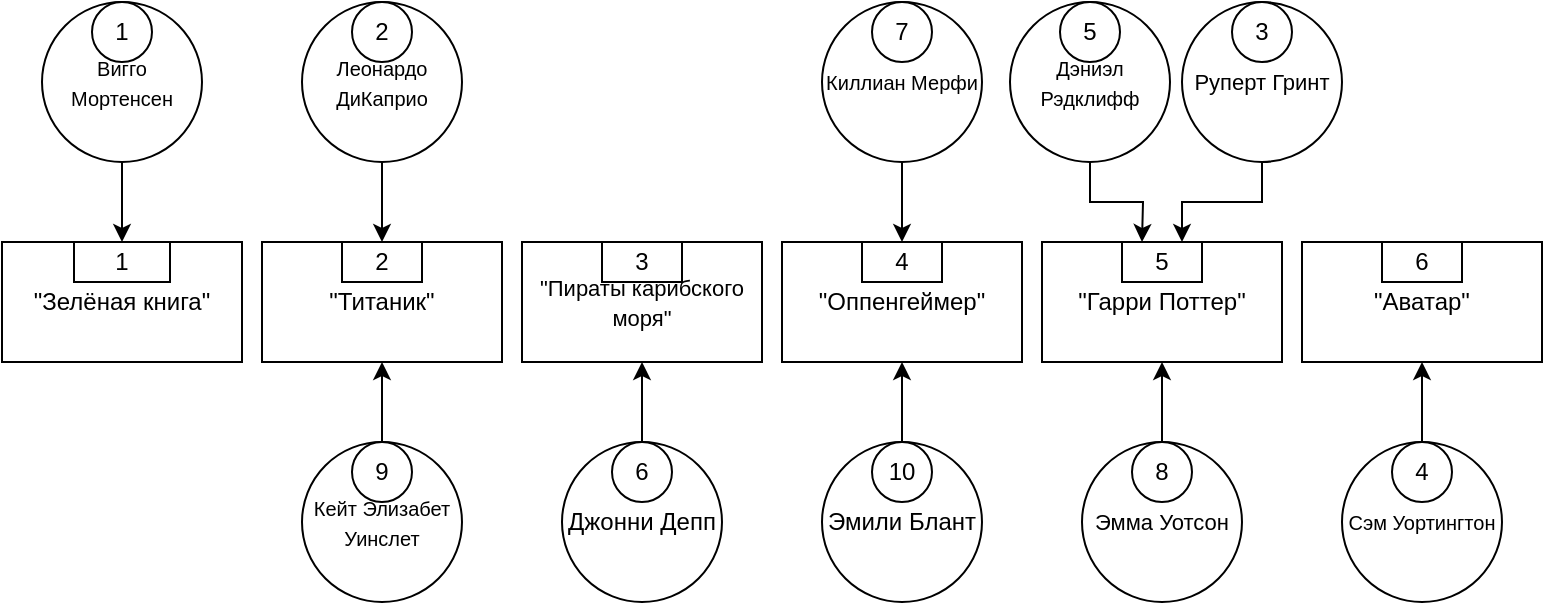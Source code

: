 <mxfile version="24.4.0" type="device" pages="6">
  <diagram name="ActedIn" id="PlSpBsGCGJ0IxdJw_VEc">
    <mxGraphModel dx="1513" dy="446" grid="1" gridSize="10" guides="1" tooltips="1" connect="1" arrows="1" fold="1" page="1" pageScale="1" pageWidth="827" pageHeight="1169" math="0" shadow="0">
      <root>
        <mxCell id="0" />
        <mxCell id="1" parent="0" />
        <mxCell id="qEMQZWJDB2--yvOssFfv-4" value="" style="group" parent="1" vertex="1" connectable="0">
          <mxGeometry x="-90" y="170" width="120" height="60" as="geometry" />
        </mxCell>
        <mxCell id="qEMQZWJDB2--yvOssFfv-2" value="&quot;Зелёная книга&quot;" style="rounded=0;whiteSpace=wrap;html=1;" parent="qEMQZWJDB2--yvOssFfv-4" vertex="1">
          <mxGeometry width="120" height="60" as="geometry" />
        </mxCell>
        <mxCell id="qEMQZWJDB2--yvOssFfv-3" value="1" style="rounded=0;whiteSpace=wrap;html=1;" parent="qEMQZWJDB2--yvOssFfv-4" vertex="1">
          <mxGeometry x="36" width="48" height="20" as="geometry" />
        </mxCell>
        <mxCell id="qEMQZWJDB2--yvOssFfv-5" value="" style="group" parent="1" vertex="1" connectable="0">
          <mxGeometry x="40" y="170" width="120" height="60" as="geometry" />
        </mxCell>
        <mxCell id="qEMQZWJDB2--yvOssFfv-6" value="&quot;Титаник&quot;" style="rounded=0;whiteSpace=wrap;html=1;" parent="qEMQZWJDB2--yvOssFfv-5" vertex="1">
          <mxGeometry width="120" height="60" as="geometry" />
        </mxCell>
        <mxCell id="qEMQZWJDB2--yvOssFfv-7" value="2" style="rounded=0;whiteSpace=wrap;html=1;" parent="qEMQZWJDB2--yvOssFfv-5" vertex="1">
          <mxGeometry x="40" width="40" height="20" as="geometry" />
        </mxCell>
        <mxCell id="qEMQZWJDB2--yvOssFfv-34" value="" style="group" parent="1" vertex="1" connectable="0">
          <mxGeometry x="170" y="170" width="120" height="60" as="geometry" />
        </mxCell>
        <mxCell id="qEMQZWJDB2--yvOssFfv-35" value="&lt;font style=&quot;font-size: 11px;&quot;&gt;&quot;Пираты карибского моря&quot;&lt;/font&gt;" style="rounded=0;whiteSpace=wrap;html=1;" parent="qEMQZWJDB2--yvOssFfv-34" vertex="1">
          <mxGeometry width="120" height="60" as="geometry" />
        </mxCell>
        <mxCell id="qEMQZWJDB2--yvOssFfv-36" value="3" style="rounded=0;whiteSpace=wrap;html=1;" parent="qEMQZWJDB2--yvOssFfv-34" vertex="1">
          <mxGeometry x="40" width="40" height="20" as="geometry" />
        </mxCell>
        <mxCell id="qEMQZWJDB2--yvOssFfv-52" value="" style="group" parent="1" vertex="1" connectable="0">
          <mxGeometry x="430" y="170" width="120" height="60" as="geometry" />
        </mxCell>
        <mxCell id="qEMQZWJDB2--yvOssFfv-53" value="&quot;Гарри Поттер&lt;span style=&quot;background-color: initial;&quot;&gt;&quot;&lt;/span&gt;" style="rounded=0;whiteSpace=wrap;html=1;" parent="qEMQZWJDB2--yvOssFfv-52" vertex="1">
          <mxGeometry width="120" height="60" as="geometry" />
        </mxCell>
        <mxCell id="qEMQZWJDB2--yvOssFfv-54" value="5" style="rounded=0;whiteSpace=wrap;html=1;" parent="qEMQZWJDB2--yvOssFfv-52" vertex="1">
          <mxGeometry x="40" width="40" height="20" as="geometry" />
        </mxCell>
        <mxCell id="qEMQZWJDB2--yvOssFfv-55" value="" style="group" parent="1" vertex="1" connectable="0">
          <mxGeometry x="300" y="170" width="120" height="60" as="geometry" />
        </mxCell>
        <mxCell id="qEMQZWJDB2--yvOssFfv-56" value="&quot;Оппенгеймер&quot;" style="rounded=0;whiteSpace=wrap;html=1;" parent="qEMQZWJDB2--yvOssFfv-55" vertex="1">
          <mxGeometry width="120" height="60" as="geometry" />
        </mxCell>
        <mxCell id="qEMQZWJDB2--yvOssFfv-57" value="4" style="rounded=0;whiteSpace=wrap;html=1;" parent="qEMQZWJDB2--yvOssFfv-55" vertex="1">
          <mxGeometry x="40" width="40" height="20" as="geometry" />
        </mxCell>
        <mxCell id="qEMQZWJDB2--yvOssFfv-60" value="" style="group" parent="1" vertex="1" connectable="0">
          <mxGeometry x="-70" y="50" width="80" height="80" as="geometry" />
        </mxCell>
        <mxCell id="qEMQZWJDB2--yvOssFfv-58" value="&lt;font style=&quot;font-size: 10px;&quot;&gt;Вигго Мортенсен&lt;/font&gt;" style="ellipse;whiteSpace=wrap;html=1;aspect=fixed;" parent="qEMQZWJDB2--yvOssFfv-60" vertex="1">
          <mxGeometry width="80" height="80" as="geometry" />
        </mxCell>
        <mxCell id="qEMQZWJDB2--yvOssFfv-59" value="1" style="ellipse;whiteSpace=wrap;html=1;aspect=fixed;" parent="qEMQZWJDB2--yvOssFfv-60" vertex="1">
          <mxGeometry x="25" width="30" height="30" as="geometry" />
        </mxCell>
        <mxCell id="qEMQZWJDB2--yvOssFfv-64" value="" style="group" parent="1" vertex="1" connectable="0">
          <mxGeometry x="60" y="50" width="80" height="80" as="geometry" />
        </mxCell>
        <mxCell id="qEMQZWJDB2--yvOssFfv-65" value="&lt;font style=&quot;font-size: 10px;&quot;&gt;Леонардо ДиКаприо&lt;/font&gt;" style="ellipse;whiteSpace=wrap;html=1;aspect=fixed;" parent="qEMQZWJDB2--yvOssFfv-64" vertex="1">
          <mxGeometry width="80" height="80" as="geometry" />
        </mxCell>
        <mxCell id="qEMQZWJDB2--yvOssFfv-66" value="2" style="ellipse;whiteSpace=wrap;html=1;aspect=fixed;" parent="qEMQZWJDB2--yvOssFfv-64" vertex="1">
          <mxGeometry x="25" width="30" height="30" as="geometry" />
        </mxCell>
        <mxCell id="qEMQZWJDB2--yvOssFfv-67" value="" style="group" parent="1" vertex="1" connectable="0">
          <mxGeometry x="500" y="50" width="80" height="80" as="geometry" />
        </mxCell>
        <mxCell id="qEMQZWJDB2--yvOssFfv-68" value="&lt;font style=&quot;font-size: 11px;&quot;&gt;Руперт Гринт&lt;/font&gt;" style="ellipse;whiteSpace=wrap;html=1;aspect=fixed;" parent="qEMQZWJDB2--yvOssFfv-67" vertex="1">
          <mxGeometry width="80" height="80" as="geometry" />
        </mxCell>
        <mxCell id="qEMQZWJDB2--yvOssFfv-69" value="3" style="ellipse;whiteSpace=wrap;html=1;aspect=fixed;" parent="qEMQZWJDB2--yvOssFfv-67" vertex="1">
          <mxGeometry x="25" width="30" height="30" as="geometry" />
        </mxCell>
        <mxCell id="qEMQZWJDB2--yvOssFfv-70" value="" style="group" parent="1" vertex="1" connectable="0">
          <mxGeometry x="580" y="270" width="80" height="80" as="geometry" />
        </mxCell>
        <mxCell id="qEMQZWJDB2--yvOssFfv-71" value="&lt;font style=&quot;font-size: 10px;&quot;&gt;Сэм Уортингтон&lt;/font&gt;" style="ellipse;whiteSpace=wrap;html=1;aspect=fixed;" parent="qEMQZWJDB2--yvOssFfv-70" vertex="1">
          <mxGeometry width="80" height="80" as="geometry" />
        </mxCell>
        <mxCell id="qEMQZWJDB2--yvOssFfv-72" value="4" style="ellipse;whiteSpace=wrap;html=1;aspect=fixed;" parent="qEMQZWJDB2--yvOssFfv-70" vertex="1">
          <mxGeometry x="25" width="30" height="30" as="geometry" />
        </mxCell>
        <mxCell id="qEMQZWJDB2--yvOssFfv-73" value="" style="group" parent="1" vertex="1" connectable="0">
          <mxGeometry x="414" y="50" width="80" height="80" as="geometry" />
        </mxCell>
        <mxCell id="h0jHWcOXqo1tlx2U2U4H-17" style="edgeStyle=orthogonalEdgeStyle;rounded=0;orthogonalLoop=1;jettySize=auto;html=1;exitX=0.5;exitY=1;exitDx=0;exitDy=0;" parent="qEMQZWJDB2--yvOssFfv-73" source="qEMQZWJDB2--yvOssFfv-74" edge="1">
          <mxGeometry relative="1" as="geometry">
            <mxPoint x="66" y="120.0" as="targetPoint" />
          </mxGeometry>
        </mxCell>
        <mxCell id="qEMQZWJDB2--yvOssFfv-74" value="&lt;font style=&quot;font-size: 10px;&quot;&gt;Дэниэл Рэдклифф&lt;/font&gt;" style="ellipse;whiteSpace=wrap;html=1;aspect=fixed;" parent="qEMQZWJDB2--yvOssFfv-73" vertex="1">
          <mxGeometry width="80" height="80" as="geometry" />
        </mxCell>
        <mxCell id="qEMQZWJDB2--yvOssFfv-75" value="5" style="ellipse;whiteSpace=wrap;html=1;aspect=fixed;" parent="qEMQZWJDB2--yvOssFfv-73" vertex="1">
          <mxGeometry x="25" width="30" height="30" as="geometry" />
        </mxCell>
        <mxCell id="qEMQZWJDB2--yvOssFfv-76" value="" style="group" parent="1" vertex="1" connectable="0">
          <mxGeometry x="190" y="270" width="80" height="80" as="geometry" />
        </mxCell>
        <mxCell id="qEMQZWJDB2--yvOssFfv-77" value="Джонни Депп" style="ellipse;whiteSpace=wrap;html=1;aspect=fixed;" parent="qEMQZWJDB2--yvOssFfv-76" vertex="1">
          <mxGeometry width="80" height="80" as="geometry" />
        </mxCell>
        <mxCell id="qEMQZWJDB2--yvOssFfv-78" value="6" style="ellipse;whiteSpace=wrap;html=1;aspect=fixed;" parent="qEMQZWJDB2--yvOssFfv-76" vertex="1">
          <mxGeometry x="25" width="30" height="30" as="geometry" />
        </mxCell>
        <mxCell id="qEMQZWJDB2--yvOssFfv-80" value="" style="group" parent="1" vertex="1" connectable="0">
          <mxGeometry x="320" y="50" width="80" height="80" as="geometry" />
        </mxCell>
        <mxCell id="qEMQZWJDB2--yvOssFfv-81" value="&lt;font style=&quot;font-size: 10px;&quot;&gt;Киллиан Мерфи&lt;/font&gt;" style="ellipse;whiteSpace=wrap;html=1;aspect=fixed;" parent="qEMQZWJDB2--yvOssFfv-80" vertex="1">
          <mxGeometry width="80" height="80" as="geometry" />
        </mxCell>
        <mxCell id="qEMQZWJDB2--yvOssFfv-82" value="7" style="ellipse;whiteSpace=wrap;html=1;aspect=fixed;" parent="qEMQZWJDB2--yvOssFfv-80" vertex="1">
          <mxGeometry x="25" width="30" height="30" as="geometry" />
        </mxCell>
        <mxCell id="qEMQZWJDB2--yvOssFfv-83" value="" style="group" parent="1" vertex="1" connectable="0">
          <mxGeometry x="450" y="270" width="80" height="80" as="geometry" />
        </mxCell>
        <mxCell id="qEMQZWJDB2--yvOssFfv-84" value="&lt;span style=&quot;font-size: 11px;&quot;&gt;Эмма Уотсон&lt;/span&gt;" style="ellipse;whiteSpace=wrap;html=1;aspect=fixed;" parent="qEMQZWJDB2--yvOssFfv-83" vertex="1">
          <mxGeometry width="80" height="80" as="geometry" />
        </mxCell>
        <mxCell id="qEMQZWJDB2--yvOssFfv-85" value="8" style="ellipse;whiteSpace=wrap;html=1;aspect=fixed;" parent="qEMQZWJDB2--yvOssFfv-83" vertex="1">
          <mxGeometry x="25" width="30" height="30" as="geometry" />
        </mxCell>
        <mxCell id="qEMQZWJDB2--yvOssFfv-86" value="" style="group" parent="1" vertex="1" connectable="0">
          <mxGeometry x="320" y="270" width="80" height="80" as="geometry" />
        </mxCell>
        <mxCell id="qEMQZWJDB2--yvOssFfv-87" value="Эмили Блант" style="ellipse;whiteSpace=wrap;html=1;aspect=fixed;" parent="qEMQZWJDB2--yvOssFfv-86" vertex="1">
          <mxGeometry width="80" height="80" as="geometry" />
        </mxCell>
        <mxCell id="qEMQZWJDB2--yvOssFfv-88" value="10" style="ellipse;whiteSpace=wrap;html=1;aspect=fixed;" parent="qEMQZWJDB2--yvOssFfv-86" vertex="1">
          <mxGeometry x="25" width="30" height="30" as="geometry" />
        </mxCell>
        <mxCell id="qEMQZWJDB2--yvOssFfv-89" value="" style="group" parent="1" vertex="1" connectable="0">
          <mxGeometry x="60" y="270" width="80" height="80" as="geometry" />
        </mxCell>
        <mxCell id="qEMQZWJDB2--yvOssFfv-90" value="&lt;font style=&quot;font-size: 10px;&quot;&gt;Кейт Элизабет Уинслет&lt;/font&gt;" style="ellipse;whiteSpace=wrap;html=1;aspect=fixed;" parent="qEMQZWJDB2--yvOssFfv-89" vertex="1">
          <mxGeometry width="80" height="80" as="geometry" />
        </mxCell>
        <mxCell id="qEMQZWJDB2--yvOssFfv-91" value="9" style="ellipse;whiteSpace=wrap;html=1;aspect=fixed;" parent="qEMQZWJDB2--yvOssFfv-89" vertex="1">
          <mxGeometry x="25" width="30" height="30" as="geometry" />
        </mxCell>
        <mxCell id="qEMQZWJDB2--yvOssFfv-106" value="" style="endArrow=classic;html=1;rounded=0;entryX=0.5;entryY=1;entryDx=0;entryDy=0;" parent="1" source="qEMQZWJDB2--yvOssFfv-77" target="qEMQZWJDB2--yvOssFfv-35" edge="1">
          <mxGeometry width="50" height="50" relative="1" as="geometry">
            <mxPoint x="320" y="350" as="sourcePoint" />
            <mxPoint x="370" y="300" as="targetPoint" />
          </mxGeometry>
        </mxCell>
        <mxCell id="h0jHWcOXqo1tlx2U2U4H-2" style="edgeStyle=orthogonalEdgeStyle;rounded=0;orthogonalLoop=1;jettySize=auto;html=1;exitX=0.5;exitY=1;exitDx=0;exitDy=0;entryX=0.5;entryY=0;entryDx=0;entryDy=0;" parent="1" source="qEMQZWJDB2--yvOssFfv-65" target="qEMQZWJDB2--yvOssFfv-7" edge="1">
          <mxGeometry relative="1" as="geometry" />
        </mxCell>
        <mxCell id="h0jHWcOXqo1tlx2U2U4H-5" style="edgeStyle=orthogonalEdgeStyle;rounded=0;orthogonalLoop=1;jettySize=auto;html=1;exitX=0.5;exitY=0;exitDx=0;exitDy=0;entryX=0.5;entryY=1;entryDx=0;entryDy=0;" parent="1" source="qEMQZWJDB2--yvOssFfv-91" target="qEMQZWJDB2--yvOssFfv-6" edge="1">
          <mxGeometry relative="1" as="geometry" />
        </mxCell>
        <mxCell id="h0jHWcOXqo1tlx2U2U4H-6" style="edgeStyle=orthogonalEdgeStyle;rounded=0;orthogonalLoop=1;jettySize=auto;html=1;exitX=0.5;exitY=1;exitDx=0;exitDy=0;entryX=0.5;entryY=0;entryDx=0;entryDy=0;" parent="1" source="qEMQZWJDB2--yvOssFfv-58" target="qEMQZWJDB2--yvOssFfv-3" edge="1">
          <mxGeometry relative="1" as="geometry" />
        </mxCell>
        <mxCell id="h0jHWcOXqo1tlx2U2U4H-7" style="edgeStyle=orthogonalEdgeStyle;rounded=0;orthogonalLoop=1;jettySize=auto;html=1;exitX=0.5;exitY=0;exitDx=0;exitDy=0;entryX=0.5;entryY=1;entryDx=0;entryDy=0;" parent="1" source="qEMQZWJDB2--yvOssFfv-85" target="qEMQZWJDB2--yvOssFfv-53" edge="1">
          <mxGeometry relative="1" as="geometry" />
        </mxCell>
        <mxCell id="h0jHWcOXqo1tlx2U2U4H-10" style="edgeStyle=orthogonalEdgeStyle;rounded=0;orthogonalLoop=1;jettySize=auto;html=1;exitX=0.5;exitY=0;exitDx=0;exitDy=0;entryX=0.5;entryY=1;entryDx=0;entryDy=0;" parent="1" source="qEMQZWJDB2--yvOssFfv-88" target="qEMQZWJDB2--yvOssFfv-56" edge="1">
          <mxGeometry relative="1" as="geometry" />
        </mxCell>
        <mxCell id="h0jHWcOXqo1tlx2U2U4H-11" style="edgeStyle=orthogonalEdgeStyle;rounded=0;orthogonalLoop=1;jettySize=auto;html=1;exitX=0.5;exitY=1;exitDx=0;exitDy=0;entryX=0.5;entryY=0;entryDx=0;entryDy=0;" parent="1" source="qEMQZWJDB2--yvOssFfv-81" target="qEMQZWJDB2--yvOssFfv-57" edge="1">
          <mxGeometry relative="1" as="geometry" />
        </mxCell>
        <mxCell id="h0jHWcOXqo1tlx2U2U4H-12" value="" style="group" parent="1" vertex="1" connectable="0">
          <mxGeometry x="560" y="170" width="120" height="60" as="geometry" />
        </mxCell>
        <mxCell id="h0jHWcOXqo1tlx2U2U4H-13" value="&quot;Аватар&lt;span style=&quot;background-color: initial;&quot;&gt;&quot;&lt;/span&gt;" style="rounded=0;whiteSpace=wrap;html=1;" parent="h0jHWcOXqo1tlx2U2U4H-12" vertex="1">
          <mxGeometry width="120" height="60" as="geometry" />
        </mxCell>
        <mxCell id="h0jHWcOXqo1tlx2U2U4H-14" value="6" style="rounded=0;whiteSpace=wrap;html=1;" parent="h0jHWcOXqo1tlx2U2U4H-12" vertex="1">
          <mxGeometry x="40" width="40" height="20" as="geometry" />
        </mxCell>
        <mxCell id="h0jHWcOXqo1tlx2U2U4H-15" style="edgeStyle=orthogonalEdgeStyle;rounded=0;orthogonalLoop=1;jettySize=auto;html=1;exitX=0.5;exitY=0;exitDx=0;exitDy=0;entryX=0.5;entryY=1;entryDx=0;entryDy=0;" parent="1" source="qEMQZWJDB2--yvOssFfv-72" target="h0jHWcOXqo1tlx2U2U4H-13" edge="1">
          <mxGeometry relative="1" as="geometry" />
        </mxCell>
        <mxCell id="h0jHWcOXqo1tlx2U2U4H-18" style="edgeStyle=orthogonalEdgeStyle;rounded=0;orthogonalLoop=1;jettySize=auto;html=1;exitX=0.5;exitY=1;exitDx=0;exitDy=0;entryX=0.75;entryY=0;entryDx=0;entryDy=0;" parent="1" source="qEMQZWJDB2--yvOssFfv-68" target="qEMQZWJDB2--yvOssFfv-54" edge="1">
          <mxGeometry relative="1" as="geometry" />
        </mxCell>
      </root>
    </mxGraphModel>
  </diagram>
  <diagram id="mFFt9ekkGGfdDTE-TuGq" name="Actors">
    <mxGraphModel dx="686" dy="446" grid="1" gridSize="10" guides="1" tooltips="1" connect="1" arrows="1" fold="1" page="1" pageScale="1" pageWidth="500" pageHeight="300" math="0" shadow="0">
      <root>
        <mxCell id="0" />
        <mxCell id="1" parent="0" />
        <mxCell id="yEF9tj4p_r8RXt7gNCcm-1" value="" style="group" vertex="1" connectable="0" parent="1">
          <mxGeometry x="30" y="65" width="80" height="80" as="geometry" />
        </mxCell>
        <mxCell id="yEF9tj4p_r8RXt7gNCcm-2" value="&lt;font style=&quot;font-size: 10px;&quot;&gt;Вигго Мортенсен&lt;/font&gt;" style="ellipse;whiteSpace=wrap;html=1;aspect=fixed;" vertex="1" parent="yEF9tj4p_r8RXt7gNCcm-1">
          <mxGeometry width="80" height="80" as="geometry" />
        </mxCell>
        <mxCell id="yEF9tj4p_r8RXt7gNCcm-3" value="1" style="ellipse;whiteSpace=wrap;html=1;aspect=fixed;" vertex="1" parent="yEF9tj4p_r8RXt7gNCcm-1">
          <mxGeometry x="25" width="30" height="30" as="geometry" />
        </mxCell>
        <mxCell id="EAc68Z6JrPX5ss8BzaEg-1" value="" style="group" vertex="1" connectable="0" parent="1">
          <mxGeometry x="120" y="65" width="80" height="80" as="geometry" />
        </mxCell>
        <mxCell id="EAc68Z6JrPX5ss8BzaEg-2" value="&lt;font style=&quot;font-size: 10px;&quot;&gt;Леонардо ДиКаприо&lt;/font&gt;" style="ellipse;whiteSpace=wrap;html=1;aspect=fixed;" vertex="1" parent="EAc68Z6JrPX5ss8BzaEg-1">
          <mxGeometry width="80" height="80" as="geometry" />
        </mxCell>
        <mxCell id="EAc68Z6JrPX5ss8BzaEg-3" value="2" style="ellipse;whiteSpace=wrap;html=1;aspect=fixed;" vertex="1" parent="EAc68Z6JrPX5ss8BzaEg-1">
          <mxGeometry x="25" width="30" height="30" as="geometry" />
        </mxCell>
        <mxCell id="EAc68Z6JrPX5ss8BzaEg-4" value="" style="group" vertex="1" connectable="0" parent="1">
          <mxGeometry x="210" y="65" width="80" height="80" as="geometry" />
        </mxCell>
        <mxCell id="EAc68Z6JrPX5ss8BzaEg-5" value="&lt;font style=&quot;font-size: 11px;&quot;&gt;Руперт Гринт&lt;/font&gt;" style="ellipse;whiteSpace=wrap;html=1;aspect=fixed;" vertex="1" parent="EAc68Z6JrPX5ss8BzaEg-4">
          <mxGeometry width="80" height="80" as="geometry" />
        </mxCell>
        <mxCell id="EAc68Z6JrPX5ss8BzaEg-6" value="3" style="ellipse;whiteSpace=wrap;html=1;aspect=fixed;" vertex="1" parent="EAc68Z6JrPX5ss8BzaEg-4">
          <mxGeometry x="25" width="30" height="30" as="geometry" />
        </mxCell>
        <mxCell id="EAc68Z6JrPX5ss8BzaEg-7" value="" style="group" vertex="1" connectable="0" parent="1">
          <mxGeometry x="300" y="65" width="80" height="80" as="geometry" />
        </mxCell>
        <mxCell id="EAc68Z6JrPX5ss8BzaEg-8" value="&lt;font style=&quot;font-size: 10px;&quot;&gt;Сэм Уортингтон&lt;/font&gt;" style="ellipse;whiteSpace=wrap;html=1;aspect=fixed;" vertex="1" parent="EAc68Z6JrPX5ss8BzaEg-7">
          <mxGeometry width="80" height="80" as="geometry" />
        </mxCell>
        <mxCell id="EAc68Z6JrPX5ss8BzaEg-9" value="4" style="ellipse;whiteSpace=wrap;html=1;aspect=fixed;" vertex="1" parent="EAc68Z6JrPX5ss8BzaEg-7">
          <mxGeometry x="25" width="30" height="30" as="geometry" />
        </mxCell>
        <mxCell id="EAc68Z6JrPX5ss8BzaEg-10" value="" style="group" vertex="1" connectable="0" parent="1">
          <mxGeometry x="390" y="65" width="80" height="80" as="geometry" />
        </mxCell>
        <mxCell id="EAc68Z6JrPX5ss8BzaEg-12" value="&lt;font style=&quot;font-size: 10px;&quot;&gt;Дэниэл Рэдклифф&lt;/font&gt;" style="ellipse;whiteSpace=wrap;html=1;aspect=fixed;" vertex="1" parent="EAc68Z6JrPX5ss8BzaEg-10">
          <mxGeometry width="80" height="80" as="geometry" />
        </mxCell>
        <mxCell id="EAc68Z6JrPX5ss8BzaEg-13" value="5" style="ellipse;whiteSpace=wrap;html=1;aspect=fixed;" vertex="1" parent="EAc68Z6JrPX5ss8BzaEg-10">
          <mxGeometry x="25" width="30" height="30" as="geometry" />
        </mxCell>
        <mxCell id="EAc68Z6JrPX5ss8BzaEg-14" value="" style="group" vertex="1" connectable="0" parent="1">
          <mxGeometry x="30" y="155" width="80" height="80" as="geometry" />
        </mxCell>
        <mxCell id="EAc68Z6JrPX5ss8BzaEg-15" value="Джонни Депп" style="ellipse;whiteSpace=wrap;html=1;aspect=fixed;" vertex="1" parent="EAc68Z6JrPX5ss8BzaEg-14">
          <mxGeometry width="80" height="80" as="geometry" />
        </mxCell>
        <mxCell id="EAc68Z6JrPX5ss8BzaEg-16" value="6" style="ellipse;whiteSpace=wrap;html=1;aspect=fixed;" vertex="1" parent="EAc68Z6JrPX5ss8BzaEg-14">
          <mxGeometry x="25" width="30" height="30" as="geometry" />
        </mxCell>
        <mxCell id="EAc68Z6JrPX5ss8BzaEg-17" value="" style="group" vertex="1" connectable="0" parent="1">
          <mxGeometry x="120" y="155" width="80" height="80" as="geometry" />
        </mxCell>
        <mxCell id="EAc68Z6JrPX5ss8BzaEg-18" value="&lt;font style=&quot;font-size: 10px;&quot;&gt;Киллиан Мерфи&lt;/font&gt;" style="ellipse;whiteSpace=wrap;html=1;aspect=fixed;" vertex="1" parent="EAc68Z6JrPX5ss8BzaEg-17">
          <mxGeometry width="80" height="80" as="geometry" />
        </mxCell>
        <mxCell id="EAc68Z6JrPX5ss8BzaEg-19" value="7" style="ellipse;whiteSpace=wrap;html=1;aspect=fixed;" vertex="1" parent="EAc68Z6JrPX5ss8BzaEg-17">
          <mxGeometry x="25" width="30" height="30" as="geometry" />
        </mxCell>
        <mxCell id="EAc68Z6JrPX5ss8BzaEg-20" value="" style="group" vertex="1" connectable="0" parent="1">
          <mxGeometry x="210" y="155" width="80" height="80" as="geometry" />
        </mxCell>
        <mxCell id="EAc68Z6JrPX5ss8BzaEg-21" value="&lt;span style=&quot;font-size: 11px;&quot;&gt;Эмма Уотсон&lt;/span&gt;" style="ellipse;whiteSpace=wrap;html=1;aspect=fixed;" vertex="1" parent="EAc68Z6JrPX5ss8BzaEg-20">
          <mxGeometry width="80" height="80" as="geometry" />
        </mxCell>
        <mxCell id="EAc68Z6JrPX5ss8BzaEg-22" value="8" style="ellipse;whiteSpace=wrap;html=1;aspect=fixed;" vertex="1" parent="EAc68Z6JrPX5ss8BzaEg-20">
          <mxGeometry x="25" width="30" height="30" as="geometry" />
        </mxCell>
        <mxCell id="EAc68Z6JrPX5ss8BzaEg-23" value="" style="group" vertex="1" connectable="0" parent="1">
          <mxGeometry x="390" y="155" width="80" height="80" as="geometry" />
        </mxCell>
        <mxCell id="EAc68Z6JrPX5ss8BzaEg-24" value="Эмили Блант" style="ellipse;whiteSpace=wrap;html=1;aspect=fixed;" vertex="1" parent="EAc68Z6JrPX5ss8BzaEg-23">
          <mxGeometry width="80" height="80" as="geometry" />
        </mxCell>
        <mxCell id="EAc68Z6JrPX5ss8BzaEg-25" value="10" style="ellipse;whiteSpace=wrap;html=1;aspect=fixed;" vertex="1" parent="EAc68Z6JrPX5ss8BzaEg-23">
          <mxGeometry x="25" width="30" height="30" as="geometry" />
        </mxCell>
        <mxCell id="EAc68Z6JrPX5ss8BzaEg-26" value="" style="group" vertex="1" connectable="0" parent="1">
          <mxGeometry x="300" y="155" width="80" height="80" as="geometry" />
        </mxCell>
        <mxCell id="EAc68Z6JrPX5ss8BzaEg-27" value="&lt;font style=&quot;font-size: 11px;&quot;&gt;Кейт Уинслет&lt;/font&gt;" style="ellipse;whiteSpace=wrap;html=1;aspect=fixed;" vertex="1" parent="EAc68Z6JrPX5ss8BzaEg-26">
          <mxGeometry width="80" height="80" as="geometry" />
        </mxCell>
        <mxCell id="EAc68Z6JrPX5ss8BzaEg-28" value="9" style="ellipse;whiteSpace=wrap;html=1;aspect=fixed;" vertex="1" parent="EAc68Z6JrPX5ss8BzaEg-26">
          <mxGeometry x="25" width="30" height="30" as="geometry" />
        </mxCell>
      </root>
    </mxGraphModel>
  </diagram>
  <diagram id="PGZhDbSwZneLyTQ-TcBW" name="Movies">
    <mxGraphModel dx="686" dy="446" grid="1" gridSize="10" guides="1" tooltips="1" connect="1" arrows="1" fold="1" page="1" pageScale="1" pageWidth="500" pageHeight="300" math="0" shadow="0">
      <root>
        <mxCell id="0" />
        <mxCell id="1" parent="0" />
        <mxCell id="o5dYs5cnmh-R3kC65W7h-1" value="" style="group" vertex="1" connectable="0" parent="1">
          <mxGeometry x="60" y="80" width="120" height="60" as="geometry" />
        </mxCell>
        <mxCell id="o5dYs5cnmh-R3kC65W7h-2" value="&quot;Зелёная книга&quot;" style="rounded=0;whiteSpace=wrap;html=1;" vertex="1" parent="o5dYs5cnmh-R3kC65W7h-1">
          <mxGeometry width="120" height="60" as="geometry" />
        </mxCell>
        <mxCell id="o5dYs5cnmh-R3kC65W7h-3" value="1" style="rounded=0;whiteSpace=wrap;html=1;" vertex="1" parent="o5dYs5cnmh-R3kC65W7h-1">
          <mxGeometry x="36" width="48" height="20" as="geometry" />
        </mxCell>
        <mxCell id="o5dYs5cnmh-R3kC65W7h-4" value="" style="group" vertex="1" connectable="0" parent="1">
          <mxGeometry x="190" y="80" width="120" height="60" as="geometry" />
        </mxCell>
        <mxCell id="o5dYs5cnmh-R3kC65W7h-5" value="&quot;Титаник&quot;" style="rounded=0;whiteSpace=wrap;html=1;" vertex="1" parent="o5dYs5cnmh-R3kC65W7h-4">
          <mxGeometry width="120" height="60" as="geometry" />
        </mxCell>
        <mxCell id="o5dYs5cnmh-R3kC65W7h-6" value="2" style="rounded=0;whiteSpace=wrap;html=1;" vertex="1" parent="o5dYs5cnmh-R3kC65W7h-4">
          <mxGeometry x="40" width="40" height="20" as="geometry" />
        </mxCell>
        <mxCell id="o5dYs5cnmh-R3kC65W7h-7" value="" style="group" vertex="1" connectable="0" parent="1">
          <mxGeometry x="320" y="80" width="120" height="60" as="geometry" />
        </mxCell>
        <mxCell id="o5dYs5cnmh-R3kC65W7h-8" value="&lt;font style=&quot;font-size: 10px;&quot;&gt;&quot;Пираты карибского моря&quot;&lt;/font&gt;" style="rounded=0;whiteSpace=wrap;html=1;" vertex="1" parent="o5dYs5cnmh-R3kC65W7h-7">
          <mxGeometry width="120" height="60" as="geometry" />
        </mxCell>
        <mxCell id="o5dYs5cnmh-R3kC65W7h-9" value="3" style="rounded=0;whiteSpace=wrap;html=1;" vertex="1" parent="o5dYs5cnmh-R3kC65W7h-7">
          <mxGeometry x="40" width="40" height="20" as="geometry" />
        </mxCell>
        <mxCell id="o5dYs5cnmh-R3kC65W7h-10" value="" style="group" vertex="1" connectable="0" parent="1">
          <mxGeometry x="190" y="160" width="120" height="60" as="geometry" />
        </mxCell>
        <mxCell id="o5dYs5cnmh-R3kC65W7h-11" value="&quot;Гарри Поттер&lt;span style=&quot;background-color: initial;&quot;&gt;&quot;&lt;/span&gt;" style="rounded=0;whiteSpace=wrap;html=1;" vertex="1" parent="o5dYs5cnmh-R3kC65W7h-10">
          <mxGeometry width="120" height="60" as="geometry" />
        </mxCell>
        <mxCell id="o5dYs5cnmh-R3kC65W7h-12" value="5" style="rounded=0;whiteSpace=wrap;html=1;" vertex="1" parent="o5dYs5cnmh-R3kC65W7h-10">
          <mxGeometry x="40" width="40" height="20" as="geometry" />
        </mxCell>
        <mxCell id="o5dYs5cnmh-R3kC65W7h-13" value="" style="group" vertex="1" connectable="0" parent="1">
          <mxGeometry x="60" y="160" width="120" height="60" as="geometry" />
        </mxCell>
        <mxCell id="o5dYs5cnmh-R3kC65W7h-14" value="&quot;Оппенгеймер&quot;" style="rounded=0;whiteSpace=wrap;html=1;" vertex="1" parent="o5dYs5cnmh-R3kC65W7h-13">
          <mxGeometry width="120" height="60" as="geometry" />
        </mxCell>
        <mxCell id="o5dYs5cnmh-R3kC65W7h-15" value="4" style="rounded=0;whiteSpace=wrap;html=1;" vertex="1" parent="o5dYs5cnmh-R3kC65W7h-13">
          <mxGeometry x="40" width="40" height="20" as="geometry" />
        </mxCell>
        <mxCell id="o5dYs5cnmh-R3kC65W7h-16" value="" style="group" vertex="1" connectable="0" parent="1">
          <mxGeometry x="320" y="160" width="120" height="60" as="geometry" />
        </mxCell>
        <mxCell id="o5dYs5cnmh-R3kC65W7h-17" value="&quot;Аватар&lt;span style=&quot;background-color: initial;&quot;&gt;&quot;&lt;/span&gt;" style="rounded=0;whiteSpace=wrap;html=1;" vertex="1" parent="o5dYs5cnmh-R3kC65W7h-16">
          <mxGeometry width="120" height="60" as="geometry" />
        </mxCell>
        <mxCell id="o5dYs5cnmh-R3kC65W7h-18" value="6" style="rounded=0;whiteSpace=wrap;html=1;" vertex="1" parent="o5dYs5cnmh-R3kC65W7h-16">
          <mxGeometry x="40" width="40" height="20" as="geometry" />
        </mxCell>
      </root>
    </mxGraphModel>
  </diagram>
  <diagram id="G3fd3ksABEgHY1vT0M8Q" name="Genres">
    <mxGraphModel dx="686" dy="446" grid="1" gridSize="10" guides="1" tooltips="1" connect="1" arrows="1" fold="1" page="1" pageScale="1" pageWidth="500" pageHeight="300" math="0" shadow="0">
      <root>
        <mxCell id="0" />
        <mxCell id="1" parent="0" />
        <mxCell id="WUdRi0kUkS2mhOtpTz_X-3" value="" style="group" vertex="1" connectable="0" parent="1">
          <mxGeometry x="123" y="60" width="120" height="80" as="geometry" />
        </mxCell>
        <mxCell id="WUdRi0kUkS2mhOtpTz_X-1" value="Фантастика" style="shape=hexagon;perimeter=hexagonPerimeter2;whiteSpace=wrap;html=1;fixedSize=1;" vertex="1" parent="WUdRi0kUkS2mhOtpTz_X-3">
          <mxGeometry width="120.0" height="80" as="geometry" />
        </mxCell>
        <mxCell id="WUdRi0kUkS2mhOtpTz_X-2" value="1" style="shape=hexagon;perimeter=hexagonPerimeter2;whiteSpace=wrap;html=1;fixedSize=1;" vertex="1" parent="WUdRi0kUkS2mhOtpTz_X-3">
          <mxGeometry x="35" width="50" height="26.67" as="geometry" />
        </mxCell>
        <mxCell id="WUdRi0kUkS2mhOtpTz_X-4" value="" style="group" vertex="1" connectable="0" parent="1">
          <mxGeometry x="258" y="160" width="120" height="80" as="geometry" />
        </mxCell>
        <mxCell id="WUdRi0kUkS2mhOtpTz_X-5" value="Боевик" style="shape=hexagon;perimeter=hexagonPerimeter2;whiteSpace=wrap;html=1;fixedSize=1;" vertex="1" parent="WUdRi0kUkS2mhOtpTz_X-4">
          <mxGeometry width="120.0" height="80" as="geometry" />
        </mxCell>
        <mxCell id="WUdRi0kUkS2mhOtpTz_X-6" value="4" style="shape=hexagon;perimeter=hexagonPerimeter2;whiteSpace=wrap;html=1;fixedSize=1;" vertex="1" parent="WUdRi0kUkS2mhOtpTz_X-4">
          <mxGeometry x="35" width="50" height="26.67" as="geometry" />
        </mxCell>
        <mxCell id="WUdRi0kUkS2mhOtpTz_X-7" value="" style="group" vertex="1" connectable="0" parent="1">
          <mxGeometry x="123" y="160" width="120" height="80" as="geometry" />
        </mxCell>
        <mxCell id="WUdRi0kUkS2mhOtpTz_X-8" value="Драма" style="shape=hexagon;perimeter=hexagonPerimeter2;whiteSpace=wrap;html=1;fixedSize=1;" vertex="1" parent="WUdRi0kUkS2mhOtpTz_X-7">
          <mxGeometry width="120.0" height="80" as="geometry" />
        </mxCell>
        <mxCell id="WUdRi0kUkS2mhOtpTz_X-9" value="3" style="shape=hexagon;perimeter=hexagonPerimeter2;whiteSpace=wrap;html=1;fixedSize=1;" vertex="1" parent="WUdRi0kUkS2mhOtpTz_X-7">
          <mxGeometry x="35" width="50" height="26.67" as="geometry" />
        </mxCell>
        <mxCell id="WUdRi0kUkS2mhOtpTz_X-10" value="" style="group" vertex="1" connectable="0" parent="1">
          <mxGeometry x="258" y="60" width="120" height="80" as="geometry" />
        </mxCell>
        <mxCell id="WUdRi0kUkS2mhOtpTz_X-11" value="Биография" style="shape=hexagon;perimeter=hexagonPerimeter2;whiteSpace=wrap;html=1;fixedSize=1;" vertex="1" parent="WUdRi0kUkS2mhOtpTz_X-10">
          <mxGeometry width="120.0" height="80" as="geometry" />
        </mxCell>
        <mxCell id="WUdRi0kUkS2mhOtpTz_X-12" value="2" style="shape=hexagon;perimeter=hexagonPerimeter2;whiteSpace=wrap;html=1;fixedSize=1;" vertex="1" parent="WUdRi0kUkS2mhOtpTz_X-10">
          <mxGeometry x="35" width="50" height="26.67" as="geometry" />
        </mxCell>
      </root>
    </mxGraphModel>
  </diagram>
  <diagram id="zKzr5q3usKBdQnLQ4zQx" name="BelongsTo">
    <mxGraphModel dx="686" dy="446" grid="1" gridSize="10" guides="1" tooltips="1" connect="1" arrows="1" fold="1" page="1" pageScale="1" pageWidth="700" pageHeight="500" math="0" shadow="0">
      <root>
        <mxCell id="0" />
        <mxCell id="1" parent="0" />
        <mxCell id="3KzenAWJFMxRp1L57PFy-4" value="" style="group" vertex="1" connectable="0" parent="1">
          <mxGeometry x="350" y="170" width="110" height="60" as="geometry" />
        </mxCell>
        <mxCell id="3KzenAWJFMxRp1L57PFy-5" value="Боевик" style="shape=hexagon;perimeter=hexagonPerimeter2;whiteSpace=wrap;html=1;fixedSize=1;" vertex="1" parent="3KzenAWJFMxRp1L57PFy-4">
          <mxGeometry width="110.0" height="60" as="geometry" />
        </mxCell>
        <mxCell id="3KzenAWJFMxRp1L57PFy-6" value="4" style="shape=hexagon;perimeter=hexagonPerimeter2;whiteSpace=wrap;html=1;fixedSize=1;" vertex="1" parent="3KzenAWJFMxRp1L57PFy-4">
          <mxGeometry x="32.083" width="45.833" height="20.003" as="geometry" />
        </mxCell>
        <mxCell id="3KzenAWJFMxRp1L57PFy-10" value="" style="group" vertex="1" connectable="0" parent="1">
          <mxGeometry x="230" y="170" width="115" height="80" as="geometry" />
        </mxCell>
        <mxCell id="3KzenAWJFMxRp1L57PFy-11" value="Биография" style="shape=hexagon;perimeter=hexagonPerimeter2;whiteSpace=wrap;html=1;fixedSize=1;" vertex="1" parent="3KzenAWJFMxRp1L57PFy-10">
          <mxGeometry width="110.0" height="60" as="geometry" />
        </mxCell>
        <mxCell id="3KzenAWJFMxRp1L57PFy-12" value="2" style="shape=hexagon;perimeter=hexagonPerimeter2;whiteSpace=wrap;html=1;fixedSize=1;" vertex="1" parent="3KzenAWJFMxRp1L57PFy-10">
          <mxGeometry x="32.083" width="45.833" height="20.003" as="geometry" />
        </mxCell>
        <mxCell id="RtPxVhaJmh8SJWWHHlJ_-1" value="" style="group" vertex="1" connectable="0" parent="1">
          <mxGeometry x="225" y="80" width="120" height="60" as="geometry" />
        </mxCell>
        <mxCell id="RtPxVhaJmh8SJWWHHlJ_-2" value="&quot;Зелёная книга&quot;" style="rounded=0;whiteSpace=wrap;html=1;" vertex="1" parent="RtPxVhaJmh8SJWWHHlJ_-1">
          <mxGeometry width="120" height="60" as="geometry" />
        </mxCell>
        <mxCell id="RtPxVhaJmh8SJWWHHlJ_-3" value="1" style="rounded=0;whiteSpace=wrap;html=1;" vertex="1" parent="RtPxVhaJmh8SJWWHHlJ_-1">
          <mxGeometry x="36" width="48" height="20" as="geometry" />
        </mxCell>
        <mxCell id="RtPxVhaJmh8SJWWHHlJ_-4" value="" style="group" vertex="1" connectable="0" parent="1">
          <mxGeometry x="465" y="80" width="120" height="60" as="geometry" />
        </mxCell>
        <mxCell id="RtPxVhaJmh8SJWWHHlJ_-5" value="&quot;Титаник&quot;" style="rounded=0;whiteSpace=wrap;html=1;" vertex="1" parent="RtPxVhaJmh8SJWWHHlJ_-4">
          <mxGeometry width="120" height="60" as="geometry" />
        </mxCell>
        <mxCell id="RtPxVhaJmh8SJWWHHlJ_-6" value="2" style="rounded=0;whiteSpace=wrap;html=1;" vertex="1" parent="RtPxVhaJmh8SJWWHHlJ_-4">
          <mxGeometry x="40" width="40" height="20" as="geometry" />
        </mxCell>
        <mxCell id="RtPxVhaJmh8SJWWHHlJ_-7" value="" style="group" vertex="1" connectable="0" parent="1">
          <mxGeometry x="350" y="260" width="120" height="60" as="geometry" />
        </mxCell>
        <mxCell id="RtPxVhaJmh8SJWWHHlJ_-8" value="&lt;font style=&quot;font-size: 10px;&quot;&gt;&quot;Пираты карибского моря&quot;&lt;/font&gt;" style="rounded=0;whiteSpace=wrap;html=1;" vertex="1" parent="RtPxVhaJmh8SJWWHHlJ_-7">
          <mxGeometry width="120" height="60" as="geometry" />
        </mxCell>
        <mxCell id="RtPxVhaJmh8SJWWHHlJ_-9" value="3" style="rounded=0;whiteSpace=wrap;html=1;" vertex="1" parent="RtPxVhaJmh8SJWWHHlJ_-7">
          <mxGeometry x="40" width="40" height="20" as="geometry" />
        </mxCell>
        <mxCell id="RtPxVhaJmh8SJWWHHlJ_-10" value="" style="group" vertex="1" connectable="0" parent="1">
          <mxGeometry x="100" y="80" width="120" height="60" as="geometry" />
        </mxCell>
        <mxCell id="RtPxVhaJmh8SJWWHHlJ_-11" value="&quot;Гарри Поттер&lt;span style=&quot;background-color: initial;&quot;&gt;&quot;&lt;/span&gt;" style="rounded=0;whiteSpace=wrap;html=1;" vertex="1" parent="RtPxVhaJmh8SJWWHHlJ_-10">
          <mxGeometry width="120" height="60" as="geometry" />
        </mxCell>
        <mxCell id="RtPxVhaJmh8SJWWHHlJ_-12" value="5" style="rounded=0;whiteSpace=wrap;html=1;" vertex="1" parent="RtPxVhaJmh8SJWWHHlJ_-10">
          <mxGeometry x="40" width="40" height="20" as="geometry" />
        </mxCell>
        <mxCell id="RtPxVhaJmh8SJWWHHlJ_-13" value="" style="group" vertex="1" connectable="0" parent="1">
          <mxGeometry x="225" y="260" width="120" height="60" as="geometry" />
        </mxCell>
        <mxCell id="RtPxVhaJmh8SJWWHHlJ_-14" value="&quot;Оппенгеймер&quot;" style="rounded=0;whiteSpace=wrap;html=1;" vertex="1" parent="RtPxVhaJmh8SJWWHHlJ_-13">
          <mxGeometry width="120" height="60" as="geometry" />
        </mxCell>
        <mxCell id="RtPxVhaJmh8SJWWHHlJ_-15" value="4" style="rounded=0;whiteSpace=wrap;html=1;" vertex="1" parent="RtPxVhaJmh8SJWWHHlJ_-13">
          <mxGeometry x="40" width="40" height="20" as="geometry" />
        </mxCell>
        <mxCell id="RtPxVhaJmh8SJWWHHlJ_-16" value="" style="group" vertex="1" connectable="0" parent="1">
          <mxGeometry x="100" y="260" width="120" height="60" as="geometry" />
        </mxCell>
        <mxCell id="RtPxVhaJmh8SJWWHHlJ_-17" value="&quot;Аватар&lt;span style=&quot;background-color: initial;&quot;&gt;&quot;&lt;/span&gt;" style="rounded=0;whiteSpace=wrap;html=1;" vertex="1" parent="RtPxVhaJmh8SJWWHHlJ_-16">
          <mxGeometry width="120" height="60" as="geometry" />
        </mxCell>
        <mxCell id="RtPxVhaJmh8SJWWHHlJ_-29" style="edgeStyle=orthogonalEdgeStyle;rounded=0;orthogonalLoop=1;jettySize=auto;html=1;exitX=0.5;exitY=0;exitDx=0;exitDy=0;" edge="1" parent="RtPxVhaJmh8SJWWHHlJ_-16" source="RtPxVhaJmh8SJWWHHlJ_-18">
          <mxGeometry relative="1" as="geometry">
            <mxPoint x="60" y="-30" as="targetPoint" />
          </mxGeometry>
        </mxCell>
        <mxCell id="RtPxVhaJmh8SJWWHHlJ_-18" value="6" style="rounded=0;whiteSpace=wrap;html=1;" vertex="1" parent="RtPxVhaJmh8SJWWHHlJ_-16">
          <mxGeometry x="40" width="40" height="20" as="geometry" />
        </mxCell>
        <mxCell id="3KzenAWJFMxRp1L57PFy-7" value="" style="group" vertex="1" connectable="0" parent="1">
          <mxGeometry x="470" y="170" width="110" height="60" as="geometry" />
        </mxCell>
        <mxCell id="3KzenAWJFMxRp1L57PFy-8" value="Драма" style="shape=hexagon;perimeter=hexagonPerimeter2;whiteSpace=wrap;html=1;fixedSize=1;" vertex="1" parent="3KzenAWJFMxRp1L57PFy-7">
          <mxGeometry width="110.0" height="60" as="geometry" />
        </mxCell>
        <mxCell id="3KzenAWJFMxRp1L57PFy-9" value="3" style="shape=hexagon;perimeter=hexagonPerimeter2;whiteSpace=wrap;html=1;fixedSize=1;" vertex="1" parent="3KzenAWJFMxRp1L57PFy-7">
          <mxGeometry x="32.083" width="45.833" height="20.003" as="geometry" />
        </mxCell>
        <mxCell id="RtPxVhaJmh8SJWWHHlJ_-21" value="" style="group" vertex="1" connectable="0" parent="1">
          <mxGeometry x="100" y="170" width="120" height="60" as="geometry" />
        </mxCell>
        <mxCell id="3KzenAWJFMxRp1L57PFy-2" value="Фантастика" style="shape=hexagon;perimeter=hexagonPerimeter2;whiteSpace=wrap;html=1;fixedSize=1;" vertex="1" parent="RtPxVhaJmh8SJWWHHlJ_-21">
          <mxGeometry width="120.0" height="60" as="geometry" />
        </mxCell>
        <mxCell id="3KzenAWJFMxRp1L57PFy-3" value="1" style="shape=hexagon;perimeter=hexagonPerimeter2;whiteSpace=wrap;html=1;fixedSize=1;" vertex="1" parent="RtPxVhaJmh8SJWWHHlJ_-21">
          <mxGeometry x="35" width="50" height="20.003" as="geometry" />
        </mxCell>
        <mxCell id="RtPxVhaJmh8SJWWHHlJ_-23" value="" style="endArrow=classic;html=1;rounded=0;entryX=0.5;entryY=0;entryDx=0;entryDy=0;exitX=0.5;exitY=1;exitDx=0;exitDy=0;" edge="1" parent="1" source="RtPxVhaJmh8SJWWHHlJ_-2" target="3KzenAWJFMxRp1L57PFy-12">
          <mxGeometry width="50" height="50" relative="1" as="geometry">
            <mxPoint x="370" y="240" as="sourcePoint" />
            <mxPoint x="420" y="190" as="targetPoint" />
          </mxGeometry>
        </mxCell>
        <mxCell id="RtPxVhaJmh8SJWWHHlJ_-25" value="" style="edgeStyle=orthogonalEdgeStyle;rounded=0;orthogonalLoop=1;jettySize=auto;html=1;" edge="1" parent="1" source="RtPxVhaJmh8SJWWHHlJ_-5" target="3KzenAWJFMxRp1L57PFy-9">
          <mxGeometry relative="1" as="geometry" />
        </mxCell>
        <mxCell id="RtPxVhaJmh8SJWWHHlJ_-26" value="" style="edgeStyle=orthogonalEdgeStyle;rounded=0;orthogonalLoop=1;jettySize=auto;html=1;entryX=0.5;entryY=1;entryDx=0;entryDy=0;" edge="1" parent="1" source="RtPxVhaJmh8SJWWHHlJ_-15" target="3KzenAWJFMxRp1L57PFy-11">
          <mxGeometry relative="1" as="geometry" />
        </mxCell>
        <mxCell id="RtPxVhaJmh8SJWWHHlJ_-27" value="" style="edgeStyle=orthogonalEdgeStyle;rounded=0;orthogonalLoop=1;jettySize=auto;html=1;entryX=0.5;entryY=1;entryDx=0;entryDy=0;" edge="1" parent="1" source="RtPxVhaJmh8SJWWHHlJ_-8" target="3KzenAWJFMxRp1L57PFy-5">
          <mxGeometry relative="1" as="geometry" />
        </mxCell>
        <mxCell id="RtPxVhaJmh8SJWWHHlJ_-28" value="" style="edgeStyle=orthogonalEdgeStyle;rounded=0;orthogonalLoop=1;jettySize=auto;html=1;" edge="1" parent="1" source="RtPxVhaJmh8SJWWHHlJ_-11" target="3KzenAWJFMxRp1L57PFy-3">
          <mxGeometry relative="1" as="geometry" />
        </mxCell>
      </root>
    </mxGraphModel>
  </diagram>
  <diagram id="bRDTL68d1RwClFLp6-WT" name="ActedInGenre">
    <mxGraphModel dx="1680" dy="637" grid="1" gridSize="10" guides="1" tooltips="1" connect="1" arrows="1" fold="1" page="1" pageScale="1" pageWidth="700" pageHeight="500" math="0" shadow="0">
      <root>
        <mxCell id="0" />
        <mxCell id="1" parent="0" />
        <mxCell id="xFGvycFOtqwMNTmoKVtB-14" value="" style="group" vertex="1" connectable="0" parent="1">
          <mxGeometry x="-70" y="50" width="80" height="80" as="geometry" />
        </mxCell>
        <mxCell id="xFGvycFOtqwMNTmoKVtB-15" value="&lt;font style=&quot;font-size: 10px;&quot;&gt;Вигго Мортенсен&lt;/font&gt;" style="ellipse;whiteSpace=wrap;html=1;aspect=fixed;" vertex="1" parent="xFGvycFOtqwMNTmoKVtB-14">
          <mxGeometry width="80" height="80" as="geometry" />
        </mxCell>
        <mxCell id="xFGvycFOtqwMNTmoKVtB-16" value="1" style="ellipse;whiteSpace=wrap;html=1;aspect=fixed;" vertex="1" parent="xFGvycFOtqwMNTmoKVtB-14">
          <mxGeometry x="25" width="30" height="30" as="geometry" />
        </mxCell>
        <mxCell id="hLxBL5p0CXPHH3wZrTZG-16" value="" style="group" vertex="1" connectable="0" parent="1">
          <mxGeometry x="-70" y="50" width="80" height="80" as="geometry" />
        </mxCell>
        <mxCell id="hLxBL5p0CXPHH3wZrTZG-17" value="&lt;font style=&quot;font-size: 10px;&quot;&gt;Вигго Мортенсен&lt;/font&gt;" style="ellipse;whiteSpace=wrap;html=1;aspect=fixed;" vertex="1" parent="hLxBL5p0CXPHH3wZrTZG-16">
          <mxGeometry width="80" height="80" as="geometry" />
        </mxCell>
        <mxCell id="hLxBL5p0CXPHH3wZrTZG-18" value="1" style="ellipse;whiteSpace=wrap;html=1;aspect=fixed;" vertex="1" parent="hLxBL5p0CXPHH3wZrTZG-16">
          <mxGeometry x="25" width="30" height="30" as="geometry" />
        </mxCell>
        <mxCell id="hLxBL5p0CXPHH3wZrTZG-19" value="" style="group" vertex="1" connectable="0" parent="1">
          <mxGeometry x="286" y="50" width="80" height="80" as="geometry" />
        </mxCell>
        <mxCell id="hLxBL5p0CXPHH3wZrTZG-20" value="&lt;font style=&quot;font-size: 10px;&quot;&gt;Леонардо ДиКаприо&lt;/font&gt;" style="ellipse;whiteSpace=wrap;html=1;aspect=fixed;" vertex="1" parent="hLxBL5p0CXPHH3wZrTZG-19">
          <mxGeometry width="80" height="80" as="geometry" />
        </mxCell>
        <mxCell id="hLxBL5p0CXPHH3wZrTZG-21" value="2" style="ellipse;whiteSpace=wrap;html=1;aspect=fixed;" vertex="1" parent="hLxBL5p0CXPHH3wZrTZG-19">
          <mxGeometry x="25" width="30" height="30" as="geometry" />
        </mxCell>
        <mxCell id="hLxBL5p0CXPHH3wZrTZG-22" value="" style="group" vertex="1" connectable="0" parent="1">
          <mxGeometry x="160" y="60" width="80" height="80" as="geometry" />
        </mxCell>
        <mxCell id="q92CpiuYCQJPsHFlBWdG-10" style="edgeStyle=orthogonalEdgeStyle;rounded=0;orthogonalLoop=1;jettySize=auto;html=1;exitX=0.5;exitY=1;exitDx=0;exitDy=0;" edge="1" parent="hLxBL5p0CXPHH3wZrTZG-22" source="hLxBL5p0CXPHH3wZrTZG-23">
          <mxGeometry relative="1" as="geometry">
            <mxPoint x="10" y="110" as="targetPoint" />
          </mxGeometry>
        </mxCell>
        <mxCell id="hLxBL5p0CXPHH3wZrTZG-23" value="&lt;font style=&quot;font-size: 11px;&quot;&gt;Руперт Гринт&lt;/font&gt;" style="ellipse;whiteSpace=wrap;html=1;aspect=fixed;" vertex="1" parent="hLxBL5p0CXPHH3wZrTZG-22">
          <mxGeometry width="80" height="80" as="geometry" />
        </mxCell>
        <mxCell id="hLxBL5p0CXPHH3wZrTZG-24" value="3" style="ellipse;whiteSpace=wrap;html=1;aspect=fixed;" vertex="1" parent="hLxBL5p0CXPHH3wZrTZG-22">
          <mxGeometry x="25" width="30" height="30" as="geometry" />
        </mxCell>
        <mxCell id="hLxBL5p0CXPHH3wZrTZG-25" value="" style="group" vertex="1" connectable="0" parent="1">
          <mxGeometry x="160" y="270" width="80" height="80" as="geometry" />
        </mxCell>
        <mxCell id="hLxBL5p0CXPHH3wZrTZG-26" value="&lt;font style=&quot;font-size: 10px;&quot;&gt;Сэм Уортингтон&lt;/font&gt;" style="ellipse;whiteSpace=wrap;html=1;aspect=fixed;" vertex="1" parent="hLxBL5p0CXPHH3wZrTZG-25">
          <mxGeometry width="80" height="80" as="geometry" />
        </mxCell>
        <mxCell id="q92CpiuYCQJPsHFlBWdG-12" style="edgeStyle=orthogonalEdgeStyle;rounded=0;orthogonalLoop=1;jettySize=auto;html=1;exitX=0.5;exitY=0;exitDx=0;exitDy=0;" edge="1" parent="hLxBL5p0CXPHH3wZrTZG-25" source="hLxBL5p0CXPHH3wZrTZG-27">
          <mxGeometry relative="1" as="geometry">
            <mxPoint x="10" y="-40" as="targetPoint" />
          </mxGeometry>
        </mxCell>
        <mxCell id="hLxBL5p0CXPHH3wZrTZG-27" value="4" style="ellipse;whiteSpace=wrap;html=1;aspect=fixed;" vertex="1" parent="hLxBL5p0CXPHH3wZrTZG-25">
          <mxGeometry x="25" width="30" height="30" as="geometry" />
        </mxCell>
        <mxCell id="hLxBL5p0CXPHH3wZrTZG-28" value="" style="group" vertex="1" connectable="0" parent="1">
          <mxGeometry x="70" y="60" width="80" height="80" as="geometry" />
        </mxCell>
        <mxCell id="q92CpiuYCQJPsHFlBWdG-9" style="edgeStyle=orthogonalEdgeStyle;rounded=0;orthogonalLoop=1;jettySize=auto;html=1;exitX=0.5;exitY=1;exitDx=0;exitDy=0;" edge="1" parent="hLxBL5p0CXPHH3wZrTZG-28" source="hLxBL5p0CXPHH3wZrTZG-30">
          <mxGeometry relative="1" as="geometry">
            <mxPoint x="70" y="110" as="targetPoint" />
          </mxGeometry>
        </mxCell>
        <mxCell id="hLxBL5p0CXPHH3wZrTZG-30" value="&lt;font style=&quot;font-size: 10px;&quot;&gt;Дэниэл Рэдклифф&lt;/font&gt;" style="ellipse;whiteSpace=wrap;html=1;aspect=fixed;" vertex="1" parent="hLxBL5p0CXPHH3wZrTZG-28">
          <mxGeometry width="80" height="80" as="geometry" />
        </mxCell>
        <mxCell id="hLxBL5p0CXPHH3wZrTZG-31" value="5" style="ellipse;whiteSpace=wrap;html=1;aspect=fixed;" vertex="1" parent="hLxBL5p0CXPHH3wZrTZG-28">
          <mxGeometry x="25" width="30" height="30" as="geometry" />
        </mxCell>
        <mxCell id="hLxBL5p0CXPHH3wZrTZG-35" value="" style="group" vertex="1" connectable="0" parent="1">
          <mxGeometry x="-30" y="270" width="80" height="80" as="geometry" />
        </mxCell>
        <mxCell id="hLxBL5p0CXPHH3wZrTZG-36" value="&lt;font style=&quot;font-size: 10px;&quot;&gt;Киллиан Мерфи&lt;/font&gt;" style="ellipse;whiteSpace=wrap;html=1;aspect=fixed;" vertex="1" parent="hLxBL5p0CXPHH3wZrTZG-35">
          <mxGeometry width="80" height="80" as="geometry" />
        </mxCell>
        <mxCell id="hLxBL5p0CXPHH3wZrTZG-37" value="7" style="ellipse;whiteSpace=wrap;html=1;aspect=fixed;" vertex="1" parent="hLxBL5p0CXPHH3wZrTZG-35">
          <mxGeometry x="25" width="30" height="30" as="geometry" />
        </mxCell>
        <mxCell id="hLxBL5p0CXPHH3wZrTZG-38" value="" style="group" vertex="1" connectable="0" parent="1">
          <mxGeometry x="70" y="270" width="80" height="80" as="geometry" />
        </mxCell>
        <mxCell id="hLxBL5p0CXPHH3wZrTZG-39" value="&lt;span style=&quot;font-size: 11px;&quot;&gt;Эмма Уотсон&lt;/span&gt;" style="ellipse;whiteSpace=wrap;html=1;aspect=fixed;" vertex="1" parent="hLxBL5p0CXPHH3wZrTZG-38">
          <mxGeometry width="80" height="80" as="geometry" />
        </mxCell>
        <mxCell id="q92CpiuYCQJPsHFlBWdG-11" style="edgeStyle=orthogonalEdgeStyle;rounded=0;orthogonalLoop=1;jettySize=auto;html=1;exitX=0.5;exitY=0;exitDx=0;exitDy=0;" edge="1" parent="hLxBL5p0CXPHH3wZrTZG-38" source="hLxBL5p0CXPHH3wZrTZG-40">
          <mxGeometry relative="1" as="geometry">
            <mxPoint x="70" y="-40" as="targetPoint" />
          </mxGeometry>
        </mxCell>
        <mxCell id="hLxBL5p0CXPHH3wZrTZG-40" value="8" style="ellipse;whiteSpace=wrap;html=1;aspect=fixed;" vertex="1" parent="hLxBL5p0CXPHH3wZrTZG-38">
          <mxGeometry x="25" width="30" height="30" as="geometry" />
        </mxCell>
        <mxCell id="hLxBL5p0CXPHH3wZrTZG-41" value="" style="group" vertex="1" connectable="0" parent="1">
          <mxGeometry x="-120" y="270" width="80" height="80" as="geometry" />
        </mxCell>
        <mxCell id="hLxBL5p0CXPHH3wZrTZG-42" value="Эмили Блант" style="ellipse;whiteSpace=wrap;html=1;aspect=fixed;" vertex="1" parent="hLxBL5p0CXPHH3wZrTZG-41">
          <mxGeometry width="80" height="80" as="geometry" />
        </mxCell>
        <mxCell id="hLxBL5p0CXPHH3wZrTZG-43" value="10" style="ellipse;whiteSpace=wrap;html=1;aspect=fixed;" vertex="1" parent="hLxBL5p0CXPHH3wZrTZG-41">
          <mxGeometry x="25" width="30" height="30" as="geometry" />
        </mxCell>
        <mxCell id="hLxBL5p0CXPHH3wZrTZG-44" value="" style="group" vertex="1" connectable="0" parent="1">
          <mxGeometry x="306" y="270" width="80" height="80" as="geometry" />
        </mxCell>
        <mxCell id="hLxBL5p0CXPHH3wZrTZG-45" value="&lt;font style=&quot;font-size: 10px;&quot;&gt;Кейт Элизабет Уинслет&lt;/font&gt;" style="ellipse;whiteSpace=wrap;html=1;aspect=fixed;" vertex="1" parent="hLxBL5p0CXPHH3wZrTZG-44">
          <mxGeometry width="80" height="80" as="geometry" />
        </mxCell>
        <mxCell id="hLxBL5p0CXPHH3wZrTZG-46" value="9" style="ellipse;whiteSpace=wrap;html=1;aspect=fixed;" vertex="1" parent="hLxBL5p0CXPHH3wZrTZG-44">
          <mxGeometry x="25" width="30" height="30" as="geometry" />
        </mxCell>
        <mxCell id="oMc7Qc6iepBz9zbAyWud-1" value="" style="group" vertex="1" connectable="0" parent="1">
          <mxGeometry x="-85.5" y="172" width="115" height="80" as="geometry" />
        </mxCell>
        <mxCell id="q5RokVao9tFo-Cg1jZiV-8" value="" style="group" vertex="1" connectable="0" parent="oMc7Qc6iepBz9zbAyWud-1">
          <mxGeometry width="110.0" height="60" as="geometry" />
        </mxCell>
        <mxCell id="oMc7Qc6iepBz9zbAyWud-2" value="Биография" style="shape=hexagon;perimeter=hexagonPerimeter2;whiteSpace=wrap;html=1;fixedSize=1;" vertex="1" parent="q5RokVao9tFo-Cg1jZiV-8">
          <mxGeometry width="110.0" height="60" as="geometry" />
        </mxCell>
        <mxCell id="oMc7Qc6iepBz9zbAyWud-3" value="1" style="shape=hexagon;perimeter=hexagonPerimeter2;whiteSpace=wrap;html=1;fixedSize=1;" vertex="1" parent="q5RokVao9tFo-Cg1jZiV-8">
          <mxGeometry x="32.083" width="45.833" height="20.003" as="geometry" />
        </mxCell>
        <mxCell id="oMc7Qc6iepBz9zbAyWud-4" style="edgeStyle=orthogonalEdgeStyle;rounded=0;orthogonalLoop=1;jettySize=auto;html=1;exitX=0.5;exitY=1;exitDx=0;exitDy=0;entryX=0.5;entryY=0;entryDx=0;entryDy=0;" edge="1" parent="1" source="hLxBL5p0CXPHH3wZrTZG-17" target="oMc7Qc6iepBz9zbAyWud-3">
          <mxGeometry relative="1" as="geometry" />
        </mxCell>
        <mxCell id="q5RokVao9tFo-Cg1jZiV-1" style="edgeStyle=orthogonalEdgeStyle;rounded=0;orthogonalLoop=1;jettySize=auto;html=1;exitX=0.5;exitY=0;exitDx=0;exitDy=0;entryX=0.375;entryY=1;entryDx=0;entryDy=0;" edge="1" parent="1" source="hLxBL5p0CXPHH3wZrTZG-43" target="oMc7Qc6iepBz9zbAyWud-2">
          <mxGeometry relative="1" as="geometry" />
        </mxCell>
        <mxCell id="q5RokVao9tFo-Cg1jZiV-3" style="edgeStyle=orthogonalEdgeStyle;rounded=0;orthogonalLoop=1;jettySize=auto;html=1;exitX=0.5;exitY=0;exitDx=0;exitDy=0;entryX=0.625;entryY=1;entryDx=0;entryDy=0;" edge="1" parent="1" source="hLxBL5p0CXPHH3wZrTZG-37" target="oMc7Qc6iepBz9zbAyWud-2">
          <mxGeometry relative="1" as="geometry" />
        </mxCell>
        <mxCell id="q5RokVao9tFo-Cg1jZiV-9" value="" style="group" vertex="1" connectable="0" parent="1">
          <mxGeometry x="280" y="172" width="110.0" height="60" as="geometry" />
        </mxCell>
        <mxCell id="q5RokVao9tFo-Cg1jZiV-10" value="Драма" style="shape=hexagon;perimeter=hexagonPerimeter2;whiteSpace=wrap;html=1;fixedSize=1;" vertex="1" parent="q5RokVao9tFo-Cg1jZiV-9">
          <mxGeometry width="110.0" height="60" as="geometry" />
        </mxCell>
        <mxCell id="q5RokVao9tFo-Cg1jZiV-11" value="3" style="shape=hexagon;perimeter=hexagonPerimeter2;whiteSpace=wrap;html=1;fixedSize=1;" vertex="1" parent="q5RokVao9tFo-Cg1jZiV-9">
          <mxGeometry x="32.083" width="45.833" height="20.003" as="geometry" />
        </mxCell>
        <mxCell id="mTkeii56RmdbK3SLGLfP-1" style="edgeStyle=orthogonalEdgeStyle;rounded=0;orthogonalLoop=1;jettySize=auto;html=1;exitX=0.5;exitY=0;exitDx=0;exitDy=0;" edge="1" parent="1" source="hLxBL5p0CXPHH3wZrTZG-46" target="q5RokVao9tFo-Cg1jZiV-10">
          <mxGeometry relative="1" as="geometry" />
        </mxCell>
        <mxCell id="mTkeii56RmdbK3SLGLfP-2" style="edgeStyle=orthogonalEdgeStyle;rounded=0;orthogonalLoop=1;jettySize=auto;html=1;exitX=0.5;exitY=1;exitDx=0;exitDy=0;entryX=0.5;entryY=0;entryDx=0;entryDy=0;" edge="1" parent="1" source="hLxBL5p0CXPHH3wZrTZG-20" target="q5RokVao9tFo-Cg1jZiV-11">
          <mxGeometry relative="1" as="geometry" />
        </mxCell>
        <mxCell id="q92CpiuYCQJPsHFlBWdG-2" value="" style="group" vertex="1" connectable="0" parent="1">
          <mxGeometry x="100" y="172" width="110.0" height="60" as="geometry" />
        </mxCell>
        <mxCell id="q92CpiuYCQJPsHFlBWdG-3" value="Фантастика" style="shape=hexagon;perimeter=hexagonPerimeter2;whiteSpace=wrap;html=1;fixedSize=1;" vertex="1" parent="q92CpiuYCQJPsHFlBWdG-2">
          <mxGeometry width="110.0" height="60" as="geometry" />
        </mxCell>
        <mxCell id="q92CpiuYCQJPsHFlBWdG-4" value="2" style="shape=hexagon;perimeter=hexagonPerimeter2;whiteSpace=wrap;html=1;fixedSize=1;" vertex="1" parent="q92CpiuYCQJPsHFlBWdG-2">
          <mxGeometry x="32.083" width="45.833" height="20.003" as="geometry" />
        </mxCell>
        <mxCell id="hLxBL5p0CXPHH3wZrTZG-32" value="" style="group" vertex="1" connectable="0" parent="1">
          <mxGeometry x="445" y="60" width="80" height="80" as="geometry" />
        </mxCell>
        <mxCell id="hLxBL5p0CXPHH3wZrTZG-33" value="Джонни Депп" style="ellipse;whiteSpace=wrap;html=1;aspect=fixed;" vertex="1" parent="hLxBL5p0CXPHH3wZrTZG-32">
          <mxGeometry width="80" height="80" as="geometry" />
        </mxCell>
        <mxCell id="hLxBL5p0CXPHH3wZrTZG-34" value="6" style="ellipse;whiteSpace=wrap;html=1;aspect=fixed;" vertex="1" parent="hLxBL5p0CXPHH3wZrTZG-32">
          <mxGeometry x="25" width="30" height="30" as="geometry" />
        </mxCell>
        <mxCell id="mTkeii56RmdbK3SLGLfP-5" value="4" style="shape=hexagon;perimeter=hexagonPerimeter2;whiteSpace=wrap;html=1;fixedSize=1;" vertex="1" parent="1">
          <mxGeometry x="462.083" y="170" width="45.833" height="20.003" as="geometry" />
        </mxCell>
        <mxCell id="q92CpiuYCQJPsHFlBWdG-1" style="edgeStyle=orthogonalEdgeStyle;rounded=0;orthogonalLoop=1;jettySize=auto;html=1;exitX=0.5;exitY=1;exitDx=0;exitDy=0;entryX=0.5;entryY=0;entryDx=0;entryDy=0;" edge="1" parent="1" source="hLxBL5p0CXPHH3wZrTZG-33" target="mTkeii56RmdbK3SLGLfP-5">
          <mxGeometry relative="1" as="geometry">
            <mxPoint x="485.0" y="160" as="targetPoint" />
          </mxGeometry>
        </mxCell>
        <mxCell id="q92CpiuYCQJPsHFlBWdG-14" value="" style="group" vertex="1" connectable="0" parent="1">
          <mxGeometry x="430" y="170" width="110" height="60" as="geometry" />
        </mxCell>
        <mxCell id="mTkeii56RmdbK3SLGLfP-4" value="Боевик" style="shape=hexagon;perimeter=hexagonPerimeter2;whiteSpace=wrap;html=1;fixedSize=1;" vertex="1" parent="q92CpiuYCQJPsHFlBWdG-14">
          <mxGeometry width="110.0" height="60" as="geometry" />
        </mxCell>
        <mxCell id="q92CpiuYCQJPsHFlBWdG-13" value="4" style="shape=hexagon;perimeter=hexagonPerimeter2;whiteSpace=wrap;html=1;fixedSize=1;" vertex="1" parent="q92CpiuYCQJPsHFlBWdG-14">
          <mxGeometry x="32.083" width="45.833" height="20.003" as="geometry" />
        </mxCell>
      </root>
    </mxGraphModel>
  </diagram>
</mxfile>
